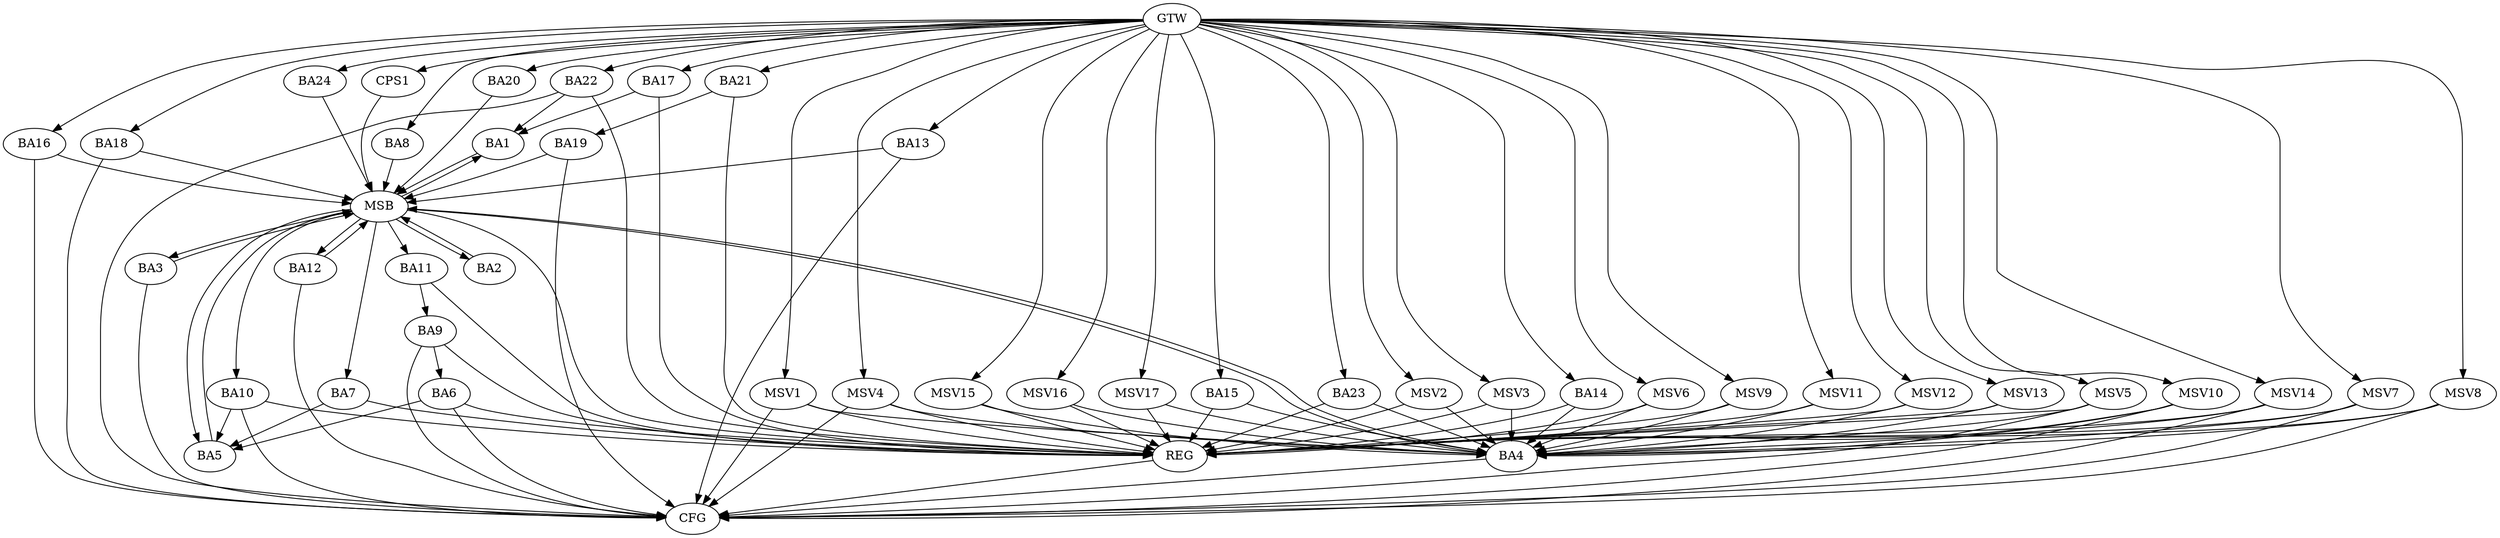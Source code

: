 strict digraph G {
  BA1 [ label="BA1" ];
  BA2 [ label="BA2" ];
  BA3 [ label="BA3" ];
  BA4 [ label="BA4" ];
  BA5 [ label="BA5" ];
  BA6 [ label="BA6" ];
  BA7 [ label="BA7" ];
  BA8 [ label="BA8" ];
  BA9 [ label="BA9" ];
  BA10 [ label="BA10" ];
  BA11 [ label="BA11" ];
  BA12 [ label="BA12" ];
  BA13 [ label="BA13" ];
  BA14 [ label="BA14" ];
  BA15 [ label="BA15" ];
  BA16 [ label="BA16" ];
  BA17 [ label="BA17" ];
  BA18 [ label="BA18" ];
  BA19 [ label="BA19" ];
  BA20 [ label="BA20" ];
  BA21 [ label="BA21" ];
  BA22 [ label="BA22" ];
  BA23 [ label="BA23" ];
  BA24 [ label="BA24" ];
  CPS1 [ label="CPS1" ];
  GTW [ label="GTW" ];
  REG [ label="REG" ];
  MSB [ label="MSB" ];
  CFG [ label="CFG" ];
  MSV1 [ label="MSV1" ];
  MSV2 [ label="MSV2" ];
  MSV3 [ label="MSV3" ];
  MSV4 [ label="MSV4" ];
  MSV5 [ label="MSV5" ];
  MSV6 [ label="MSV6" ];
  MSV7 [ label="MSV7" ];
  MSV8 [ label="MSV8" ];
  MSV9 [ label="MSV9" ];
  MSV10 [ label="MSV10" ];
  MSV11 [ label="MSV11" ];
  MSV12 [ label="MSV12" ];
  MSV13 [ label="MSV13" ];
  MSV14 [ label="MSV14" ];
  MSV15 [ label="MSV15" ];
  MSV16 [ label="MSV16" ];
  MSV17 [ label="MSV17" ];
  BA6 -> BA5;
  BA7 -> BA5;
  BA9 -> BA6;
  BA10 -> BA5;
  BA11 -> BA9;
  BA14 -> BA4;
  BA15 -> BA4;
  BA17 -> BA1;
  BA21 -> BA19;
  BA22 -> BA1;
  BA23 -> BA4;
  GTW -> BA8;
  GTW -> BA13;
  GTW -> BA14;
  GTW -> BA15;
  GTW -> BA16;
  GTW -> BA17;
  GTW -> BA18;
  GTW -> BA20;
  GTW -> BA21;
  GTW -> BA22;
  GTW -> BA23;
  GTW -> BA24;
  GTW -> CPS1;
  BA6 -> REG;
  BA7 -> REG;
  BA9 -> REG;
  BA10 -> REG;
  BA11 -> REG;
  BA14 -> REG;
  BA15 -> REG;
  BA17 -> REG;
  BA21 -> REG;
  BA22 -> REG;
  BA23 -> REG;
  BA1 -> MSB;
  MSB -> BA2;
  MSB -> REG;
  BA2 -> MSB;
  MSB -> BA1;
  BA3 -> MSB;
  BA4 -> MSB;
  MSB -> BA3;
  BA5 -> MSB;
  MSB -> BA4;
  BA8 -> MSB;
  BA12 -> MSB;
  BA13 -> MSB;
  BA16 -> MSB;
  MSB -> BA10;
  BA18 -> MSB;
  BA19 -> MSB;
  BA20 -> MSB;
  MSB -> BA7;
  BA24 -> MSB;
  CPS1 -> MSB;
  MSB -> BA11;
  MSB -> BA5;
  MSB -> BA12;
  BA16 -> CFG;
  BA18 -> CFG;
  BA3 -> CFG;
  BA19 -> CFG;
  BA22 -> CFG;
  BA6 -> CFG;
  BA10 -> CFG;
  BA9 -> CFG;
  BA4 -> CFG;
  BA13 -> CFG;
  BA12 -> CFG;
  REG -> CFG;
  MSV1 -> BA4;
  MSV2 -> BA4;
  GTW -> MSV1;
  MSV1 -> REG;
  MSV1 -> CFG;
  GTW -> MSV2;
  MSV2 -> REG;
  MSV3 -> BA4;
  MSV4 -> BA4;
  MSV5 -> BA4;
  MSV6 -> BA4;
  GTW -> MSV3;
  MSV3 -> REG;
  GTW -> MSV4;
  MSV4 -> REG;
  MSV4 -> CFG;
  GTW -> MSV5;
  MSV5 -> REG;
  MSV5 -> CFG;
  GTW -> MSV6;
  MSV6 -> REG;
  MSV7 -> BA4;
  MSV8 -> BA4;
  GTW -> MSV7;
  MSV7 -> REG;
  MSV7 -> CFG;
  GTW -> MSV8;
  MSV8 -> REG;
  MSV8 -> CFG;
  MSV9 -> BA4;
  GTW -> MSV9;
  MSV9 -> REG;
  MSV10 -> BA4;
  MSV11 -> BA4;
  GTW -> MSV10;
  MSV10 -> REG;
  MSV10 -> CFG;
  GTW -> MSV11;
  MSV11 -> REG;
  MSV12 -> BA4;
  GTW -> MSV12;
  MSV12 -> REG;
  MSV13 -> BA4;
  MSV14 -> BA4;
  MSV15 -> BA4;
  GTW -> MSV13;
  MSV13 -> REG;
  GTW -> MSV14;
  MSV14 -> REG;
  MSV14 -> CFG;
  GTW -> MSV15;
  MSV15 -> REG;
  MSV16 -> BA4;
  MSV17 -> BA4;
  GTW -> MSV16;
  MSV16 -> REG;
  GTW -> MSV17;
  MSV17 -> REG;
}
